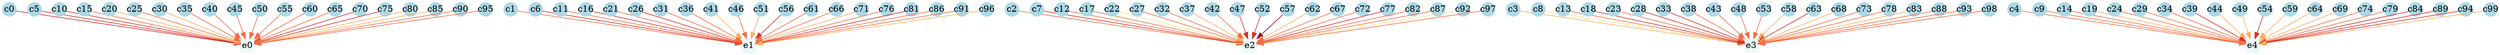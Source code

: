 digraph G {
	splines=false;
	c0[shape=circle, color=lightblue,style=filled ,height=0.30, width=0.30, fixedsize=true,];
	c1[shape=circle, color=lightblue,style=filled ,height=0.30, width=0.30, fixedsize=true,];
	c2[shape=circle, color=lightblue,style=filled ,height=0.30, width=0.30, fixedsize=true,];
	c3[shape=circle, color=lightblue,style=filled ,height=0.30, width=0.30, fixedsize=true,];
	c4[shape=circle, color=lightblue,style=filled ,height=0.30, width=0.30, fixedsize=true,];
	c5[shape=circle, color=lightblue,style=filled ,height=0.30, width=0.30, fixedsize=true,];
	c6[shape=circle, color=lightblue,style=filled ,height=0.30, width=0.30, fixedsize=true,];
	c7[shape=circle, color=lightblue,style=filled ,height=0.30, width=0.30, fixedsize=true,];
	c8[shape=circle, color=lightblue,style=filled ,height=0.30, width=0.30, fixedsize=true,];
	c9[shape=circle, color=lightblue,style=filled ,height=0.30, width=0.30, fixedsize=true,];
	c10[shape=circle, color=lightblue,style=filled ,height=0.30, width=0.30, fixedsize=true,];
	c11[shape=circle, color=lightblue,style=filled ,height=0.30, width=0.30, fixedsize=true,];
	c12[shape=circle, color=lightblue,style=filled ,height=0.30, width=0.30, fixedsize=true,];
	c13[shape=circle, color=lightblue,style=filled ,height=0.30, width=0.30, fixedsize=true,];
	c14[shape=circle, color=lightblue,style=filled ,height=0.30, width=0.30, fixedsize=true,];
	c15[shape=circle, color=lightblue,style=filled ,height=0.30, width=0.30, fixedsize=true,];
	c16[shape=circle, color=lightblue,style=filled ,height=0.30, width=0.30, fixedsize=true,];
	c17[shape=circle, color=lightblue,style=filled ,height=0.30, width=0.30, fixedsize=true,];
	c18[shape=circle, color=lightblue,style=filled ,height=0.30, width=0.30, fixedsize=true,];
	c19[shape=circle, color=lightblue,style=filled ,height=0.30, width=0.30, fixedsize=true,];
	c20[shape=circle, color=lightblue,style=filled ,height=0.30, width=0.30, fixedsize=true,];
	c21[shape=circle, color=lightblue,style=filled ,height=0.30, width=0.30, fixedsize=true,];
	c22[shape=circle, color=lightblue,style=filled ,height=0.30, width=0.30, fixedsize=true,];
	c23[shape=circle, color=lightblue,style=filled ,height=0.30, width=0.30, fixedsize=true,];
	c24[shape=circle, color=lightblue,style=filled ,height=0.30, width=0.30, fixedsize=true,];
	c25[shape=circle, color=lightblue,style=filled ,height=0.30, width=0.30, fixedsize=true,];
	c26[shape=circle, color=lightblue,style=filled ,height=0.30, width=0.30, fixedsize=true,];
	c27[shape=circle, color=lightblue,style=filled ,height=0.30, width=0.30, fixedsize=true,];
	c28[shape=circle, color=lightblue,style=filled ,height=0.30, width=0.30, fixedsize=true,];
	c29[shape=circle, color=lightblue,style=filled ,height=0.30, width=0.30, fixedsize=true,];
	c30[shape=circle, color=lightblue,style=filled ,height=0.30, width=0.30, fixedsize=true,];
	c31[shape=circle, color=lightblue,style=filled ,height=0.30, width=0.30, fixedsize=true,];
	c32[shape=circle, color=lightblue,style=filled ,height=0.30, width=0.30, fixedsize=true,];
	c33[shape=circle, color=lightblue,style=filled ,height=0.30, width=0.30, fixedsize=true,];
	c34[shape=circle, color=lightblue,style=filled ,height=0.30, width=0.30, fixedsize=true,];
	c35[shape=circle, color=lightblue,style=filled ,height=0.30, width=0.30, fixedsize=true,];
	c36[shape=circle, color=lightblue,style=filled ,height=0.30, width=0.30, fixedsize=true,];
	c37[shape=circle, color=lightblue,style=filled ,height=0.30, width=0.30, fixedsize=true,];
	c38[shape=circle, color=lightblue,style=filled ,height=0.30, width=0.30, fixedsize=true,];
	c39[shape=circle, color=lightblue,style=filled ,height=0.30, width=0.30, fixedsize=true,];
	c40[shape=circle, color=lightblue,style=filled ,height=0.30, width=0.30, fixedsize=true,];
	c41[shape=circle, color=lightblue,style=filled ,height=0.30, width=0.30, fixedsize=true,];
	c42[shape=circle, color=lightblue,style=filled ,height=0.30, width=0.30, fixedsize=true,];
	c43[shape=circle, color=lightblue,style=filled ,height=0.30, width=0.30, fixedsize=true,];
	c44[shape=circle, color=lightblue,style=filled ,height=0.30, width=0.30, fixedsize=true,];
	c45[shape=circle, color=lightblue,style=filled ,height=0.30, width=0.30, fixedsize=true,];
	c46[shape=circle, color=lightblue,style=filled ,height=0.30, width=0.30, fixedsize=true,];
	c47[shape=circle, color=lightblue,style=filled ,height=0.30, width=0.30, fixedsize=true,];
	c48[shape=circle, color=lightblue,style=filled ,height=0.30, width=0.30, fixedsize=true,];
	c49[shape=circle, color=lightblue,style=filled ,height=0.30, width=0.30, fixedsize=true,];
	c50[shape=circle, color=lightblue,style=filled ,height=0.30, width=0.30, fixedsize=true,];
	c51[shape=circle, color=lightblue,style=filled ,height=0.30, width=0.30, fixedsize=true,];
	c52[shape=circle, color=lightblue,style=filled ,height=0.30, width=0.30, fixedsize=true,];
	c53[shape=circle, color=lightblue,style=filled ,height=0.30, width=0.30, fixedsize=true,];
	c54[shape=circle, color=lightblue,style=filled ,height=0.30, width=0.30, fixedsize=true,];
	c55[shape=circle, color=lightblue,style=filled ,height=0.30, width=0.30, fixedsize=true,];
	c56[shape=circle, color=lightblue,style=filled ,height=0.30, width=0.30, fixedsize=true,];
	c57[shape=circle, color=lightblue,style=filled ,height=0.30, width=0.30, fixedsize=true,];
	c58[shape=circle, color=lightblue,style=filled ,height=0.30, width=0.30, fixedsize=true,];
	c59[shape=circle, color=lightblue,style=filled ,height=0.30, width=0.30, fixedsize=true,];
	c60[shape=circle, color=lightblue,style=filled ,height=0.30, width=0.30, fixedsize=true,];
	c61[shape=circle, color=lightblue,style=filled ,height=0.30, width=0.30, fixedsize=true,];
	c62[shape=circle, color=lightblue,style=filled ,height=0.30, width=0.30, fixedsize=true,];
	c63[shape=circle, color=lightblue,style=filled ,height=0.30, width=0.30, fixedsize=true,];
	c64[shape=circle, color=lightblue,style=filled ,height=0.30, width=0.30, fixedsize=true,];
	c65[shape=circle, color=lightblue,style=filled ,height=0.30, width=0.30, fixedsize=true,];
	c66[shape=circle, color=lightblue,style=filled ,height=0.30, width=0.30, fixedsize=true,];
	c67[shape=circle, color=lightblue,style=filled ,height=0.30, width=0.30, fixedsize=true,];
	c68[shape=circle, color=lightblue,style=filled ,height=0.30, width=0.30, fixedsize=true,];
	c69[shape=circle, color=lightblue,style=filled ,height=0.30, width=0.30, fixedsize=true,];
	c70[shape=circle, color=lightblue,style=filled ,height=0.30, width=0.30, fixedsize=true,];
	c71[shape=circle, color=lightblue,style=filled ,height=0.30, width=0.30, fixedsize=true,];
	c72[shape=circle, color=lightblue,style=filled ,height=0.30, width=0.30, fixedsize=true,];
	c73[shape=circle, color=lightblue,style=filled ,height=0.30, width=0.30, fixedsize=true,];
	c74[shape=circle, color=lightblue,style=filled ,height=0.30, width=0.30, fixedsize=true,];
	c75[shape=circle, color=lightblue,style=filled ,height=0.30, width=0.30, fixedsize=true,];
	c76[shape=circle, color=lightblue,style=filled ,height=0.30, width=0.30, fixedsize=true,];
	c77[shape=circle, color=lightblue,style=filled ,height=0.30, width=0.30, fixedsize=true,];
	c78[shape=circle, color=lightblue,style=filled ,height=0.30, width=0.30, fixedsize=true,];
	c79[shape=circle, color=lightblue,style=filled ,height=0.30, width=0.30, fixedsize=true,];
	c80[shape=circle, color=lightblue,style=filled ,height=0.30, width=0.30, fixedsize=true,];
	c81[shape=circle, color=lightblue,style=filled ,height=0.30, width=0.30, fixedsize=true,];
	c82[shape=circle, color=lightblue,style=filled ,height=0.30, width=0.30, fixedsize=true,];
	c83[shape=circle, color=lightblue,style=filled ,height=0.30, width=0.30, fixedsize=true,];
	c84[shape=circle, color=lightblue,style=filled ,height=0.30, width=0.30, fixedsize=true,];
	c85[shape=circle, color=lightblue,style=filled ,height=0.30, width=0.30, fixedsize=true,];
	c86[shape=circle, color=lightblue,style=filled ,height=0.30, width=0.30, fixedsize=true,];
	c87[shape=circle, color=lightblue,style=filled ,height=0.30, width=0.30, fixedsize=true,];
	c88[shape=circle, color=lightblue,style=filled ,height=0.30, width=0.30, fixedsize=true,];
	c89[shape=circle, color=lightblue,style=filled ,height=0.30, width=0.30, fixedsize=true,];
	c90[shape=circle, color=lightblue,style=filled ,height=0.30, width=0.30, fixedsize=true,];
	c91[shape=circle, color=lightblue,style=filled ,height=0.30, width=0.30, fixedsize=true,];
	c92[shape=circle, color=lightblue,style=filled ,height=0.30, width=0.30, fixedsize=true,];
	c93[shape=circle, color=lightblue,style=filled ,height=0.30, width=0.30, fixedsize=true,];
	c94[shape=circle, color=lightblue,style=filled ,height=0.30, width=0.30, fixedsize=true,];
	c95[shape=circle, color=lightblue,style=filled ,height=0.30, width=0.30, fixedsize=true,];
	c96[shape=circle, color=lightblue,style=filled ,height=0.30, width=0.30, fixedsize=true,];
	c97[shape=circle, color=lightblue,style=filled ,height=0.30, width=0.30, fixedsize=true,];
	c98[shape=circle, color=lightblue,style=filled ,height=0.30, width=0.30, fixedsize=true,];
	c99[shape=circle, color=lightblue,style=filled ,height=0.30, width=0.30, fixedsize=true,];
	e0[shape=box, color="#edf8fb",style=filled ,height=0.30, width=0.30, fixedsize=true,];
	e1[shape=box, color="#edf8fb",style=filled ,height=0.30, width=0.30, fixedsize=true,];
	e2[shape=box, color="#edf8fb",style=filled ,height=0.30, width=0.30, fixedsize=true,];
	e3[shape=box, color="#edf8fb",style=filled ,height=0.30, width=0.30, fixedsize=true,];
	e4[shape=box, color="#edf8fb",style=filled ,height=0.30, width=0.30, fixedsize=true,];
	"c0" -> "e0"[color="#d73027"];
	"c1" -> "e1"[color="#f46d43"];
	"c2" -> "e2"[color="#f46d43"];
	"c3" -> "e3"[color="#fdae61"];
	"c4" -> "e4"[color="#f46d43"];
	"c5" -> "e0"[color="#d73027"];
	"c6" -> "e1"[color="#d73027"];
	"c7" -> "e2"[color="#d73027"];
	"c8" -> "e3"[color="#fee08b"];
	"c9" -> "e4"[color="#f46d43"];
	"c10" -> "e0"[color="#d73027"];
	"c11" -> "e1"[color="#f46d43"];
	"c12" -> "e2"[color="#f46d43"];
	"c13" -> "e3"[color="#f46d43"];
	"c14" -> "e4"[color="#f46d43"];
	"c15" -> "e0"[color="#f46d43"];
	"c16" -> "e1"[color="#d73027"];
	"c17" -> "e2"[color="#f46d43"];
	"c18" -> "e3"[color="#d73027"];
	"c19" -> "e4"[color="#fdae61"];
	"c20" -> "e0"[color="#fdae61"];
	"c21" -> "e1"[color="#f46d43"];
	"c22" -> "e2"[color="#fee08b"];
	"c23" -> "e3"[color="#f46d43"];
	"c24" -> "e4"[color="#f46d43"];
	"c25" -> "e0"[color="#f46d43"];
	"c26" -> "e1"[color="#d73027"];
	"c27" -> "e2"[color="#f46d43"];
	"c28" -> "e3"[color="#d73027"];
	"c29" -> "e4"[color="#f46d43"];
	"c30" -> "e0"[color="#fdae61"];
	"c31" -> "e1"[color="#f46d43"];
	"c32" -> "e2"[color="#f46d43"];
	"c33" -> "e3"[color="#d73027"];
	"c34" -> "e4"[color="#f46d43"];
	"c35" -> "e0"[color="#f46d43"];
	"c36" -> "e1"[color="#f46d43"];
	"c37" -> "e2"[color="#fdae61"];
	"c38" -> "e3"[color="#f46d43"];
	"c39" -> "e4"[color="#d73027"];
	"c40" -> "e0"[color="#f46d43"];
	"c41" -> "e1"[color="#fdae61"];
	"c42" -> "e2"[color="#f46d43"];
	"c43" -> "e3"[color="#f46d43"];
	"c44" -> "e4"[color="#fdae61"];
	"c45" -> "e0"[color="#f46d43"];
	"c46" -> "e1"[color="#f46d43"];
	"c47" -> "e2"[color="#d73027"];
	"c48" -> "e3"[color="#f46d43"];
	"c49" -> "e4"[color="#fdae61"];
	"c50" -> "e0"[color="#f46d43"];
	"c51" -> "e1"[color="#fdae61"];
	"c52" -> "e2"[color="#d73027"];
	"c53" -> "e3"[color="#f46d43"];
	"c54" -> "e4"[color="#d73027"];
	"c55" -> "e0"[color="#f46d43"];
	"c56" -> "e1"[color="#d73027"];
	"c57" -> "e2"[color="#a50026"];
	"c58" -> "e3"[color="#fdae61"];
	"c59" -> "e4"[color="#fdae61"];
	"c60" -> "e0"[color="#f46d43"];
	"c61" -> "e1"[color="#f46d43"];
	"c62" -> "e2"[color="#fdae61"];
	"c63" -> "e3"[color="#d73027"];
	"c64" -> "e4"[color="#fdae61"];
	"c65" -> "e0"[color="#f46d43"];
	"c66" -> "e1"[color="#f46d43"];
	"c67" -> "e2"[color="#f46d43"];
	"c68" -> "e3"[color="#fdae61"];
	"c69" -> "e4"[color="#fdae61"];
	"c70" -> "e0"[color="#d73027"];
	"c71" -> "e1"[color="#fdae61"];
	"c72" -> "e2"[color="#f46d43"];
	"c73" -> "e3"[color="#f46d43"];
	"c74" -> "e4"[color="#f46d43"];
	"c75" -> "e0"[color="#d73027"];
	"c76" -> "e1"[color="#f46d43"];
	"c77" -> "e2"[color="#d73027"];
	"c78" -> "e3"[color="#f46d43"];
	"c79" -> "e4"[color="#f46d43"];
	"c80" -> "e0"[color="#fdae61"];
	"c81" -> "e1"[color="#d73027"];
	"c82" -> "e2"[color="#f46d43"];
	"c83" -> "e3"[color="#fdae61"];
	"c84" -> "e4"[color="#d73027"];
	"c85" -> "e0"[color="#fdae61"];
	"c86" -> "e1"[color="#f46d43"];
	"c87" -> "e2"[color="#f46d43"];
	"c88" -> "e3"[color="#f46d43"];
	"c89" -> "e4"[color="#d73027"];
	"c90" -> "e0"[color="#f46d43"];
	"c91" -> "e1"[color="#f46d43"];
	"c92" -> "e2"[color="#fee08b"];
	"c93" -> "e3"[color="#f46d43"];
	"c94" -> "e4"[color="#d73027"];
	"c95" -> "e0"[color="#f46d43"];
	"c96" -> "e1"[color="#fdae61"];
	"c97" -> "e2"[color="#f46d43"];
	"c98" -> "e3"[color="#f46d43"];
	"c99" -> "e4"[color="#fdae61"];
}